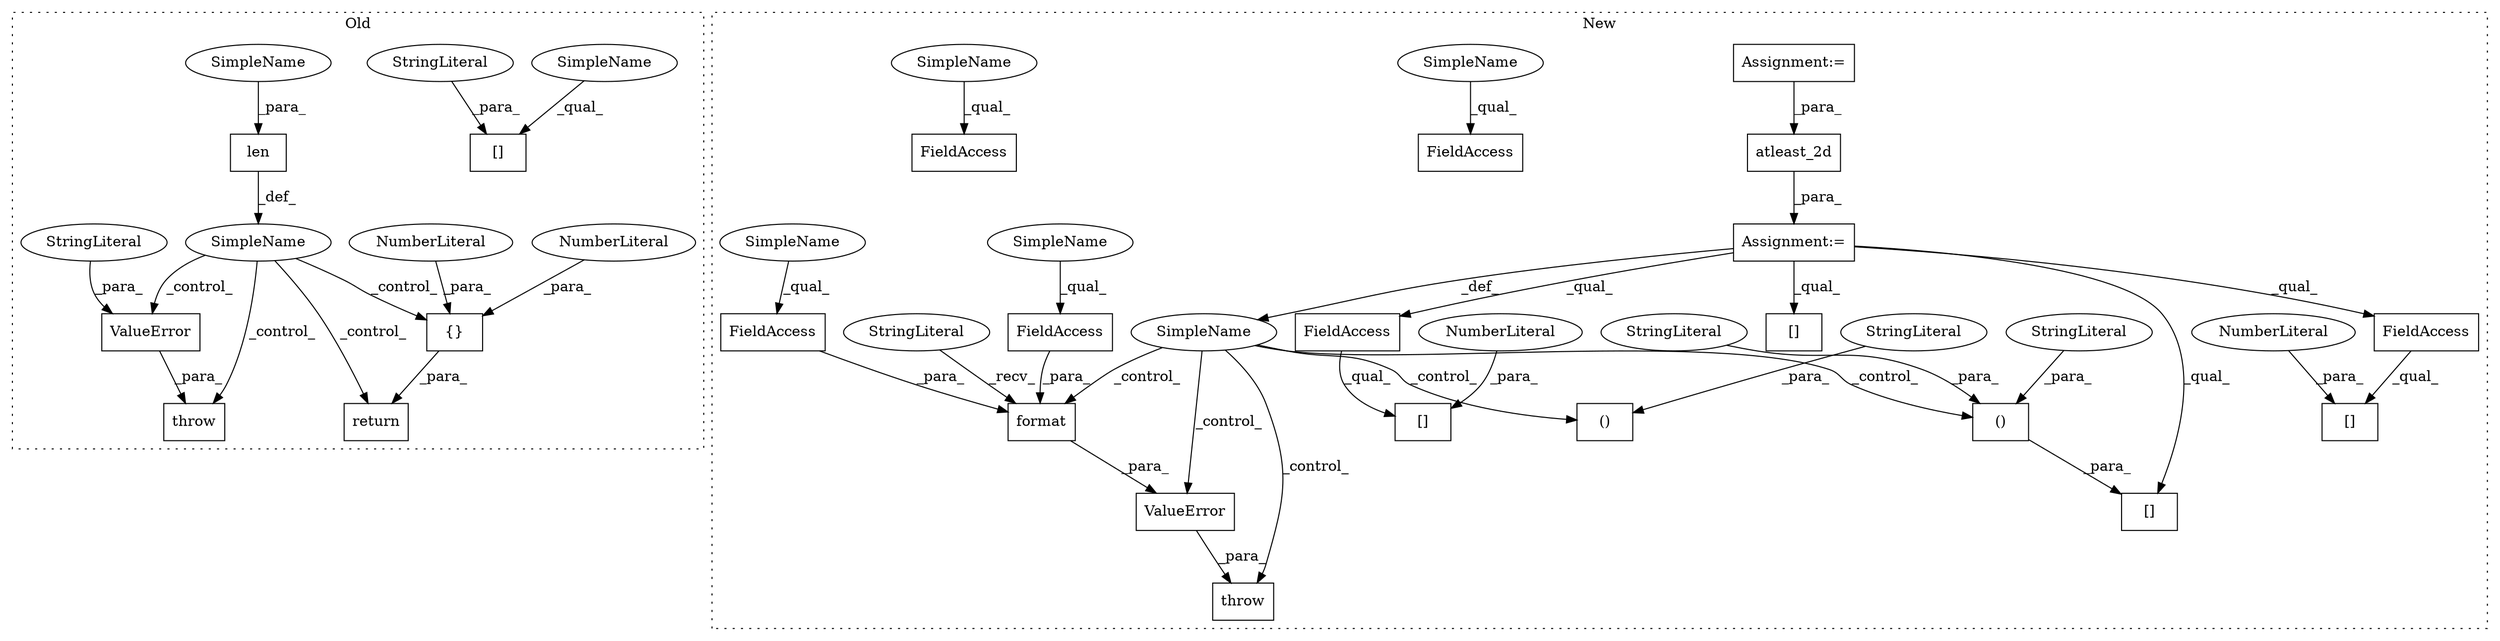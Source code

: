 digraph G {
subgraph cluster0 {
1 [label="len" a="32" s="1617,1622" l="4,1" shape="box"];
21 [label="ValueError" a="32" s="2305,2346" l="11,1" shape="box"];
22 [label="SimpleName" a="42" s="" l="" shape="ellipse"];
23 [label="return" a="41" s="1958" l="7" shape="box"];
24 [label="{}" a="4" s="1678,1682" l="1,1" shape="box"];
25 [label="NumberLiteral" a="34" s="1681" l="1" shape="ellipse"];
26 [label="NumberLiteral" a="34" s="1679" l="1" shape="ellipse"];
30 [label="StringLiteral" a="45" s="2316" l="30" shape="ellipse"];
33 [label="throw" a="53" s="2299" l="6" shape="box"];
34 [label="[]" a="2" s="2234,2254" l="2,1" shape="box"];
35 [label="StringLiteral" a="45" s="2236" l="18" shape="ellipse"];
41 [label="SimpleName" a="42" s="2234" l="1" shape="ellipse"];
42 [label="SimpleName" a="42" s="1621" l="1" shape="ellipse"];
label = "Old";
style="dotted";
}
subgraph cluster1 {
2 [label="atleast_2d" a="32" s="2677,2689" l="11,1" shape="box"];
3 [label="Assignment:=" a="7" s="2670" l="1" shape="box"];
4 [label="FieldAccess" a="22" s="2725" l="7" shape="box"];
5 [label="ValueError" a="32" s="3526,3635" l="11,1" shape="box"];
6 [label="SimpleName" a="42" s="" l="" shape="ellipse"];
7 [label="throw" a="53" s="3520" l="6" shape="box"];
8 [label="FieldAccess" a="22" s="2766" l="7" shape="box"];
9 [label="[]" a="2" s="2725,2734" l="8,1" shape="box"];
10 [label="NumberLiteral" a="34" s="2733" l="1" shape="ellipse"];
11 [label="[]" a="2" s="2766,2775" l="8,1" shape="box"];
12 [label="NumberLiteral" a="34" s="2774" l="1" shape="ellipse"];
13 [label="[]" a="2" s="3439,3495" l="9,2" shape="box"];
14 [label="format" a="32" s="3588,3634" l="7,1" shape="box"];
15 [label="FieldAccess" a="22" s="3627" l="7" shape="box"];
16 [label="FieldAccess" a="22" s="3607" l="7" shape="box"];
17 [label="FieldAccess" a="22" s="2747" l="7" shape="box"];
18 [label="FieldAccess" a="22" s="3615" l="7" shape="box"];
19 [label="StringLiteral" a="45" s="3537" l="50" shape="ellipse"];
20 [label="()" a="106" s="3277" l="30" shape="box"];
27 [label="[]" a="2" s="3141,3150" l="8,1" shape="box"];
28 [label="()" a="106" s="3448" l="47" shape="box"];
29 [label="StringLiteral" a="45" s="3291" l="16" shape="ellipse"];
31 [label="StringLiteral" a="45" s="3448" l="18" shape="ellipse"];
32 [label="StringLiteral" a="45" s="3479" l="16" shape="ellipse"];
36 [label="Assignment:=" a="7" s="2559" l="1" shape="box"];
37 [label="SimpleName" a="42" s="3627" l="3" shape="ellipse"];
38 [label="SimpleName" a="42" s="3615" l="3" shape="ellipse"];
39 [label="SimpleName" a="42" s="3607" l="3" shape="ellipse"];
40 [label="SimpleName" a="42" s="2747" l="3" shape="ellipse"];
label = "New";
style="dotted";
}
1 -> 22 [label="_def_"];
2 -> 3 [label="_para_"];
3 -> 27 [label="_qual_"];
3 -> 4 [label="_qual_"];
3 -> 6 [label="_def_"];
3 -> 8 [label="_qual_"];
3 -> 13 [label="_qual_"];
4 -> 9 [label="_qual_"];
5 -> 7 [label="_para_"];
6 -> 5 [label="_control_"];
6 -> 20 [label="_control_"];
6 -> 14 [label="_control_"];
6 -> 7 [label="_control_"];
6 -> 28 [label="_control_"];
8 -> 11 [label="_qual_"];
10 -> 9 [label="_para_"];
12 -> 11 [label="_para_"];
14 -> 5 [label="_para_"];
15 -> 14 [label="_para_"];
16 -> 14 [label="_para_"];
19 -> 14 [label="_recv_"];
21 -> 33 [label="_para_"];
22 -> 21 [label="_control_"];
22 -> 24 [label="_control_"];
22 -> 23 [label="_control_"];
22 -> 33 [label="_control_"];
24 -> 23 [label="_para_"];
25 -> 24 [label="_para_"];
26 -> 24 [label="_para_"];
28 -> 13 [label="_para_"];
29 -> 20 [label="_para_"];
30 -> 21 [label="_para_"];
31 -> 28 [label="_para_"];
32 -> 28 [label="_para_"];
35 -> 34 [label="_para_"];
36 -> 2 [label="_para_"];
37 -> 15 [label="_qual_"];
38 -> 18 [label="_qual_"];
39 -> 16 [label="_qual_"];
40 -> 17 [label="_qual_"];
41 -> 34 [label="_qual_"];
42 -> 1 [label="_para_"];
}